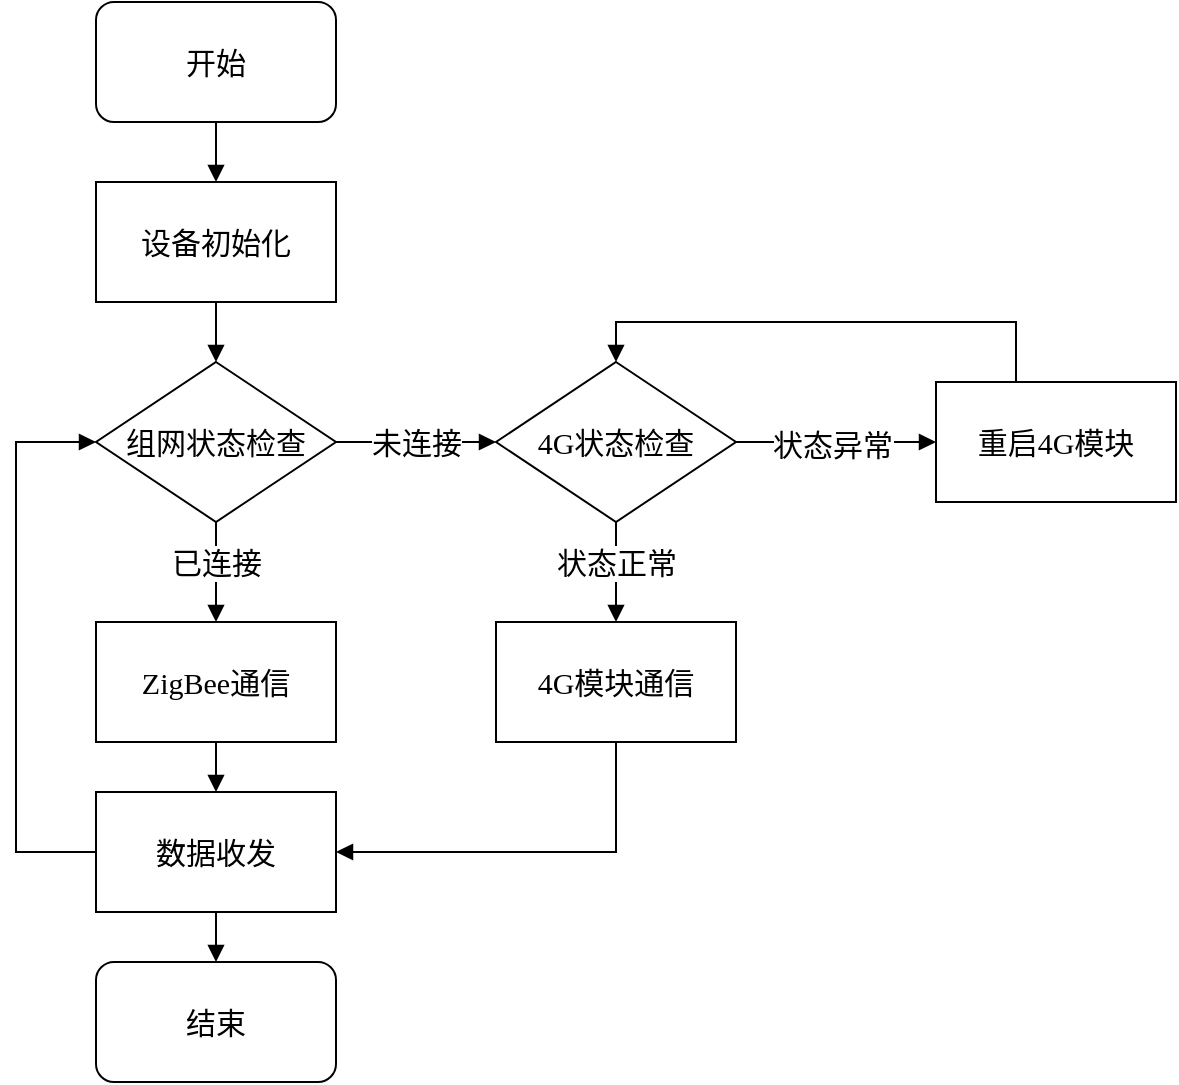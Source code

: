 <mxfile version="24.5.3" type="github">
  <diagram name="第 1 页" id="mmoCL4apKrU7NbMv-WPE">
    <mxGraphModel dx="988" dy="951" grid="1" gridSize="10" guides="1" tooltips="1" connect="1" arrows="1" fold="1" page="1" pageScale="1" pageWidth="827" pageHeight="1169" math="0" shadow="0">
      <root>
        <mxCell id="0" />
        <mxCell id="1" parent="0" />
        <mxCell id="Uxp8YBWiCIjfZy5XiU7w-6" value="" style="edgeStyle=orthogonalEdgeStyle;rounded=0;orthogonalLoop=1;jettySize=auto;html=1;strokeColor=default;align=center;verticalAlign=middle;fontFamily=Verdana;fontSize=15;fontColor=default;labelBackgroundColor=default;endArrow=block;endFill=1;" edge="1" parent="1" source="Uxp8YBWiCIjfZy5XiU7w-2" target="Uxp8YBWiCIjfZy5XiU7w-3">
          <mxGeometry relative="1" as="geometry" />
        </mxCell>
        <mxCell id="Uxp8YBWiCIjfZy5XiU7w-2" value="&lt;font style=&quot;font-size: 15px;&quot;&gt;开始&lt;/font&gt;" style="rounded=1;whiteSpace=wrap;html=1;fontSize=15;fontFamily=Verdana;" vertex="1" parent="1">
          <mxGeometry x="120" y="190" width="120" height="60" as="geometry" />
        </mxCell>
        <mxCell id="Uxp8YBWiCIjfZy5XiU7w-11" value="" style="edgeStyle=orthogonalEdgeStyle;rounded=0;orthogonalLoop=1;jettySize=auto;html=1;strokeColor=default;align=center;verticalAlign=middle;fontFamily=Verdana;fontSize=15;fontColor=default;labelBackgroundColor=default;endArrow=block;endFill=1;" edge="1" parent="1" source="Uxp8YBWiCIjfZy5XiU7w-3" target="Uxp8YBWiCIjfZy5XiU7w-10">
          <mxGeometry relative="1" as="geometry" />
        </mxCell>
        <mxCell id="Uxp8YBWiCIjfZy5XiU7w-3" value="&lt;font style=&quot;font-size: 15px;&quot;&gt;设备初始化&lt;/font&gt;" style="whiteSpace=wrap;html=1;fontSize=15;fontFamily=Verdana;" vertex="1" parent="1">
          <mxGeometry x="120" y="280" width="120" height="60" as="geometry" />
        </mxCell>
        <mxCell id="Uxp8YBWiCIjfZy5XiU7w-13" value="" style="edgeStyle=orthogonalEdgeStyle;rounded=0;orthogonalLoop=1;jettySize=auto;html=1;strokeColor=default;align=center;verticalAlign=middle;fontFamily=Verdana;fontSize=15;fontColor=default;labelBackgroundColor=default;endArrow=block;endFill=1;" edge="1" parent="1" source="Uxp8YBWiCIjfZy5XiU7w-10" target="Uxp8YBWiCIjfZy5XiU7w-12">
          <mxGeometry relative="1" as="geometry" />
        </mxCell>
        <mxCell id="Uxp8YBWiCIjfZy5XiU7w-14" value="已连接" style="edgeLabel;html=1;align=center;verticalAlign=middle;resizable=0;points=[];fontFamily=Verdana;fontSize=15;fontColor=default;labelBackgroundColor=default;" vertex="1" connectable="0" parent="Uxp8YBWiCIjfZy5XiU7w-13">
          <mxGeometry x="0.24" y="-1" relative="1" as="geometry">
            <mxPoint x="1" y="-11" as="offset" />
          </mxGeometry>
        </mxCell>
        <mxCell id="Uxp8YBWiCIjfZy5XiU7w-30" style="edgeStyle=orthogonalEdgeStyle;rounded=0;orthogonalLoop=1;jettySize=auto;html=1;entryX=0;entryY=0.5;entryDx=0;entryDy=0;strokeColor=default;align=center;verticalAlign=middle;fontFamily=Verdana;fontSize=15;fontColor=default;labelBackgroundColor=default;endArrow=block;endFill=1;" edge="1" parent="1" source="Uxp8YBWiCIjfZy5XiU7w-10" target="Uxp8YBWiCIjfZy5XiU7w-19">
          <mxGeometry relative="1" as="geometry" />
        </mxCell>
        <mxCell id="Uxp8YBWiCIjfZy5XiU7w-33" value="未连接" style="edgeLabel;html=1;align=center;verticalAlign=middle;resizable=0;points=[];fontFamily=Verdana;fontSize=15;fontColor=default;labelBackgroundColor=default;" vertex="1" connectable="0" parent="Uxp8YBWiCIjfZy5XiU7w-30">
          <mxGeometry x="-0.229" relative="1" as="geometry">
            <mxPoint x="9" as="offset" />
          </mxGeometry>
        </mxCell>
        <mxCell id="Uxp8YBWiCIjfZy5XiU7w-10" value="组网状态检查" style="rhombus;whiteSpace=wrap;html=1;fontSize=15;fontFamily=Verdana;" vertex="1" parent="1">
          <mxGeometry x="120" y="370" width="120" height="80" as="geometry" />
        </mxCell>
        <mxCell id="Uxp8YBWiCIjfZy5XiU7w-44" value="" style="edgeStyle=orthogonalEdgeStyle;rounded=0;orthogonalLoop=1;jettySize=auto;html=1;strokeColor=default;align=center;verticalAlign=middle;fontFamily=Verdana;fontSize=15;fontColor=default;labelBackgroundColor=default;endArrow=block;endFill=1;" edge="1" parent="1" source="Uxp8YBWiCIjfZy5XiU7w-12" target="Uxp8YBWiCIjfZy5XiU7w-43">
          <mxGeometry relative="1" as="geometry" />
        </mxCell>
        <mxCell id="Uxp8YBWiCIjfZy5XiU7w-12" value="ZigBee通信" style="whiteSpace=wrap;html=1;fontSize=15;fontFamily=Verdana;" vertex="1" parent="1">
          <mxGeometry x="120" y="500" width="120" height="60" as="geometry" />
        </mxCell>
        <mxCell id="Uxp8YBWiCIjfZy5XiU7w-24" value="" style="edgeStyle=orthogonalEdgeStyle;rounded=0;orthogonalLoop=1;jettySize=auto;html=1;strokeColor=default;align=center;verticalAlign=middle;fontFamily=Verdana;fontSize=15;fontColor=default;labelBackgroundColor=default;endArrow=block;endFill=1;" edge="1" parent="1" source="Uxp8YBWiCIjfZy5XiU7w-19" target="Uxp8YBWiCIjfZy5XiU7w-21">
          <mxGeometry relative="1" as="geometry" />
        </mxCell>
        <mxCell id="Uxp8YBWiCIjfZy5XiU7w-25" value="状态正常" style="edgeLabel;html=1;align=center;verticalAlign=middle;resizable=0;points=[];fontFamily=Verdana;fontSize=15;fontColor=default;labelBackgroundColor=default;" vertex="1" connectable="0" parent="Uxp8YBWiCIjfZy5XiU7w-24">
          <mxGeometry x="-0.68" y="-2" relative="1" as="geometry">
            <mxPoint x="2" y="12" as="offset" />
          </mxGeometry>
        </mxCell>
        <mxCell id="Uxp8YBWiCIjfZy5XiU7w-40" style="edgeStyle=orthogonalEdgeStyle;rounded=0;orthogonalLoop=1;jettySize=auto;html=1;entryX=0;entryY=0.5;entryDx=0;entryDy=0;strokeColor=default;align=center;verticalAlign=middle;fontFamily=Verdana;fontSize=15;fontColor=default;labelBackgroundColor=default;endArrow=block;endFill=1;" edge="1" parent="1" source="Uxp8YBWiCIjfZy5XiU7w-19" target="Uxp8YBWiCIjfZy5XiU7w-31">
          <mxGeometry relative="1" as="geometry" />
        </mxCell>
        <mxCell id="Uxp8YBWiCIjfZy5XiU7w-49" value="状态异常" style="edgeLabel;html=1;align=center;verticalAlign=middle;resizable=0;points=[];fontFamily=Verdana;fontSize=15;fontColor=default;labelBackgroundColor=default;" vertex="1" connectable="0" parent="Uxp8YBWiCIjfZy5XiU7w-40">
          <mxGeometry x="-0.043" y="-1" relative="1" as="geometry">
            <mxPoint as="offset" />
          </mxGeometry>
        </mxCell>
        <mxCell id="Uxp8YBWiCIjfZy5XiU7w-19" value="4G状态检查" style="rhombus;whiteSpace=wrap;html=1;fontSize=15;fontFamily=Verdana;" vertex="1" parent="1">
          <mxGeometry x="320" y="370" width="120" height="80" as="geometry" />
        </mxCell>
        <mxCell id="Uxp8YBWiCIjfZy5XiU7w-52" style="edgeStyle=orthogonalEdgeStyle;rounded=0;orthogonalLoop=1;jettySize=auto;html=1;entryX=1;entryY=0.5;entryDx=0;entryDy=0;strokeColor=default;align=center;verticalAlign=middle;fontFamily=Verdana;fontSize=11;fontColor=default;labelBackgroundColor=default;endArrow=block;endFill=1;" edge="1" parent="1" source="Uxp8YBWiCIjfZy5XiU7w-21" target="Uxp8YBWiCIjfZy5XiU7w-43">
          <mxGeometry relative="1" as="geometry">
            <Array as="points">
              <mxPoint x="380" y="615" />
            </Array>
          </mxGeometry>
        </mxCell>
        <mxCell id="Uxp8YBWiCIjfZy5XiU7w-21" value="4G模块通信" style="whiteSpace=wrap;html=1;fontSize=15;fontFamily=Verdana;" vertex="1" parent="1">
          <mxGeometry x="320" y="500" width="120" height="60" as="geometry" />
        </mxCell>
        <mxCell id="Uxp8YBWiCIjfZy5XiU7w-42" style="edgeStyle=orthogonalEdgeStyle;rounded=0;orthogonalLoop=1;jettySize=auto;html=1;entryX=0.5;entryY=0;entryDx=0;entryDy=0;strokeColor=default;align=center;verticalAlign=middle;fontFamily=Verdana;fontSize=15;fontColor=default;labelBackgroundColor=default;endArrow=block;endFill=1;" edge="1" parent="1" source="Uxp8YBWiCIjfZy5XiU7w-31" target="Uxp8YBWiCIjfZy5XiU7w-19">
          <mxGeometry relative="1" as="geometry">
            <Array as="points">
              <mxPoint x="580" y="350" />
              <mxPoint x="380" y="350" />
            </Array>
          </mxGeometry>
        </mxCell>
        <mxCell id="Uxp8YBWiCIjfZy5XiU7w-31" value="重启4G模块" style="whiteSpace=wrap;html=1;fontSize=15;fontFamily=Verdana;" vertex="1" parent="1">
          <mxGeometry x="540" y="380" width="120" height="60" as="geometry" />
        </mxCell>
        <mxCell id="Uxp8YBWiCIjfZy5XiU7w-46" value="" style="edgeStyle=orthogonalEdgeStyle;rounded=0;orthogonalLoop=1;jettySize=auto;html=1;strokeColor=default;align=center;verticalAlign=middle;fontFamily=Verdana;fontSize=15;fontColor=default;labelBackgroundColor=default;endArrow=block;endFill=1;" edge="1" parent="1" source="Uxp8YBWiCIjfZy5XiU7w-43" target="Uxp8YBWiCIjfZy5XiU7w-45">
          <mxGeometry relative="1" as="geometry" />
        </mxCell>
        <mxCell id="Uxp8YBWiCIjfZy5XiU7w-48" style="edgeStyle=orthogonalEdgeStyle;rounded=0;orthogonalLoop=1;jettySize=auto;html=1;entryX=0;entryY=0.5;entryDx=0;entryDy=0;strokeColor=default;align=center;verticalAlign=middle;fontFamily=Verdana;fontSize=15;fontColor=default;labelBackgroundColor=default;endArrow=block;endFill=1;" edge="1" parent="1" source="Uxp8YBWiCIjfZy5XiU7w-43" target="Uxp8YBWiCIjfZy5XiU7w-10">
          <mxGeometry relative="1" as="geometry">
            <Array as="points">
              <mxPoint x="80" y="615" />
              <mxPoint x="80" y="410" />
            </Array>
          </mxGeometry>
        </mxCell>
        <mxCell id="Uxp8YBWiCIjfZy5XiU7w-43" value="数据收发" style="whiteSpace=wrap;html=1;fontSize=15;fontFamily=Verdana;" vertex="1" parent="1">
          <mxGeometry x="120" y="585" width="120" height="60" as="geometry" />
        </mxCell>
        <mxCell id="Uxp8YBWiCIjfZy5XiU7w-45" value="结束" style="rounded=1;whiteSpace=wrap;html=1;fontSize=15;fontFamily=Verdana;" vertex="1" parent="1">
          <mxGeometry x="120" y="670" width="120" height="60" as="geometry" />
        </mxCell>
      </root>
    </mxGraphModel>
  </diagram>
</mxfile>
